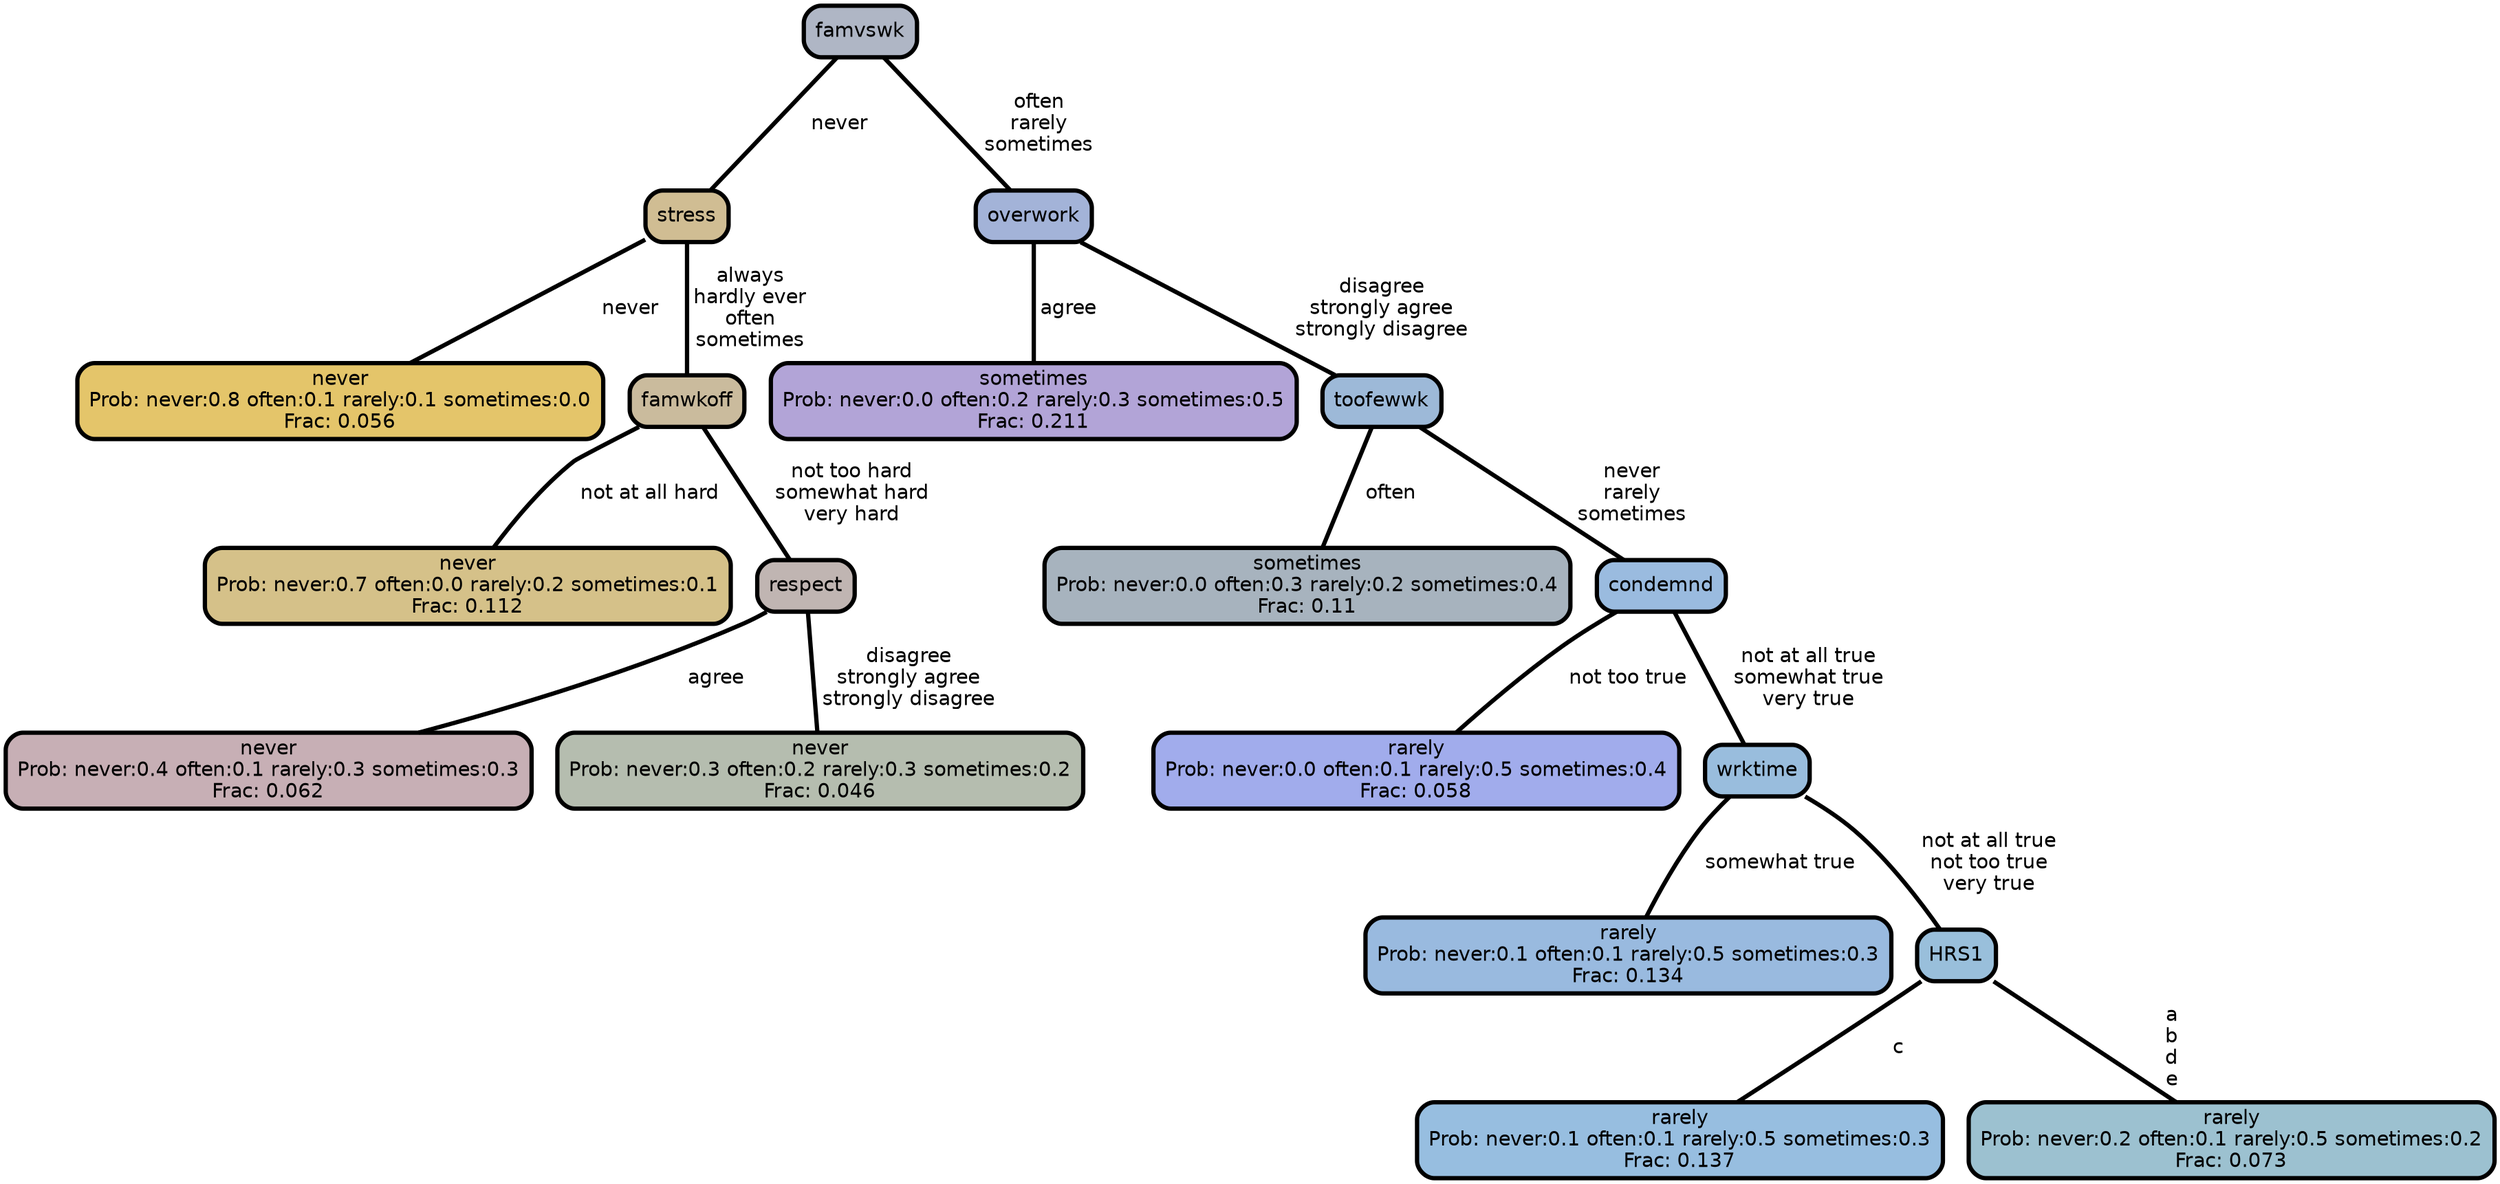 graph Tree {
node [shape=box, style="filled, rounded",color="black",penwidth="3",fontcolor="black",                 fontname=helvetica] ;
graph [ranksep="0 equally", splines=straight,                 bgcolor=transparent, dpi=200] ;
edge [fontname=helvetica, color=black] ;
0 [label="never
Prob: never:0.8 often:0.1 rarely:0.1 sometimes:0.0
Frac: 0.056", fillcolor="#e4c56a"] ;
1 [label="stress", fillcolor="#d0bd93"] ;
2 [label="never
Prob: never:0.7 often:0.0 rarely:0.2 sometimes:0.1
Frac: 0.112", fillcolor="#d5c189"] ;
3 [label="famwkoff", fillcolor="#cabb9d"] ;
4 [label="never
Prob: never:0.4 often:0.1 rarely:0.3 sometimes:0.3
Frac: 0.062", fillcolor="#c7afb5"] ;
5 [label="respect", fillcolor="#c0b5b2"] ;
6 [label="never
Prob: never:0.3 often:0.2 rarely:0.3 sometimes:0.2
Frac: 0.046", fillcolor="#b5bdaf"] ;
7 [label="famvswk", fillcolor="#afb6c5"] ;
8 [label="sometimes
Prob: never:0.0 often:0.2 rarely:0.3 sometimes:0.5
Frac: 0.211", fillcolor="#b2a4d7"] ;
9 [label="overwork", fillcolor="#a3b3d8"] ;
10 [label="sometimes
Prob: never:0.0 often:0.3 rarely:0.2 sometimes:0.4
Frac: 0.11", fillcolor="#a7b3be"] ;
11 [label="toofewwk", fillcolor="#9db9d8"] ;
12 [label="rarely
Prob: never:0.0 often:0.1 rarely:0.5 sometimes:0.4
Frac: 0.058", fillcolor="#a1acec"] ;
13 [label="condemnd", fillcolor="#9abbdf"] ;
14 [label="rarely
Prob: never:0.1 often:0.1 rarely:0.5 sometimes:0.3
Frac: 0.134", fillcolor="#99badf"] ;
15 [label="wrktime", fillcolor="#99bddd"] ;
16 [label="rarely
Prob: never:0.1 often:0.1 rarely:0.5 sometimes:0.3
Frac: 0.137", fillcolor="#97bee0"] ;
17 [label="HRS1", fillcolor="#99bfdb"] ;
18 [label="rarely
Prob: never:0.2 often:0.1 rarely:0.5 sometimes:0.2
Frac: 0.073", fillcolor="#9cc1d0"] ;
1 -- 0 [label=" never",penwidth=3] ;
1 -- 3 [label=" always\n hardly ever\n often\n sometimes",penwidth=3] ;
3 -- 2 [label=" not at all hard",penwidth=3] ;
3 -- 5 [label=" not too hard\n somewhat hard\n very hard",penwidth=3] ;
5 -- 4 [label=" agree",penwidth=3] ;
5 -- 6 [label=" disagree\n strongly agree\n strongly disagree",penwidth=3] ;
7 -- 1 [label=" never",penwidth=3] ;
7 -- 9 [label=" often\n rarely\n sometimes",penwidth=3] ;
9 -- 8 [label=" agree",penwidth=3] ;
9 -- 11 [label=" disagree\n strongly agree\n strongly disagree",penwidth=3] ;
11 -- 10 [label=" often",penwidth=3] ;
11 -- 13 [label=" never\n rarely\n sometimes",penwidth=3] ;
13 -- 12 [label=" not too true",penwidth=3] ;
13 -- 15 [label=" not at all true\n somewhat true\n very true",penwidth=3] ;
15 -- 14 [label=" somewhat true",penwidth=3] ;
15 -- 17 [label=" not at all true\n not too true\n very true",penwidth=3] ;
17 -- 16 [label=" c",penwidth=3] ;
17 -- 18 [label=" a\n b\n d\n e",penwidth=3] ;
{rank = same;}}